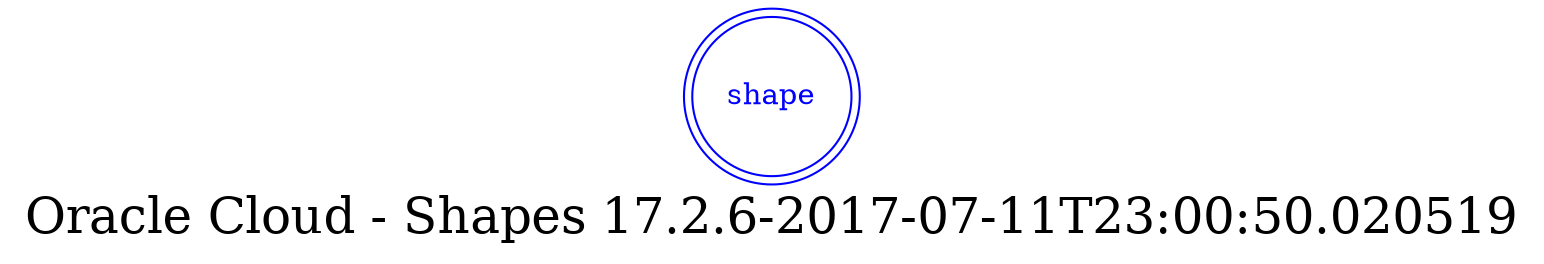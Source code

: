 digraph LexiconGraph {
graph[label="Oracle Cloud - Shapes 17.2.6-2017-07-11T23:00:50.020519", fontsize=24]
splines=true
"shape" [color=blue, fontcolor=blue, shape=doublecircle]
}
